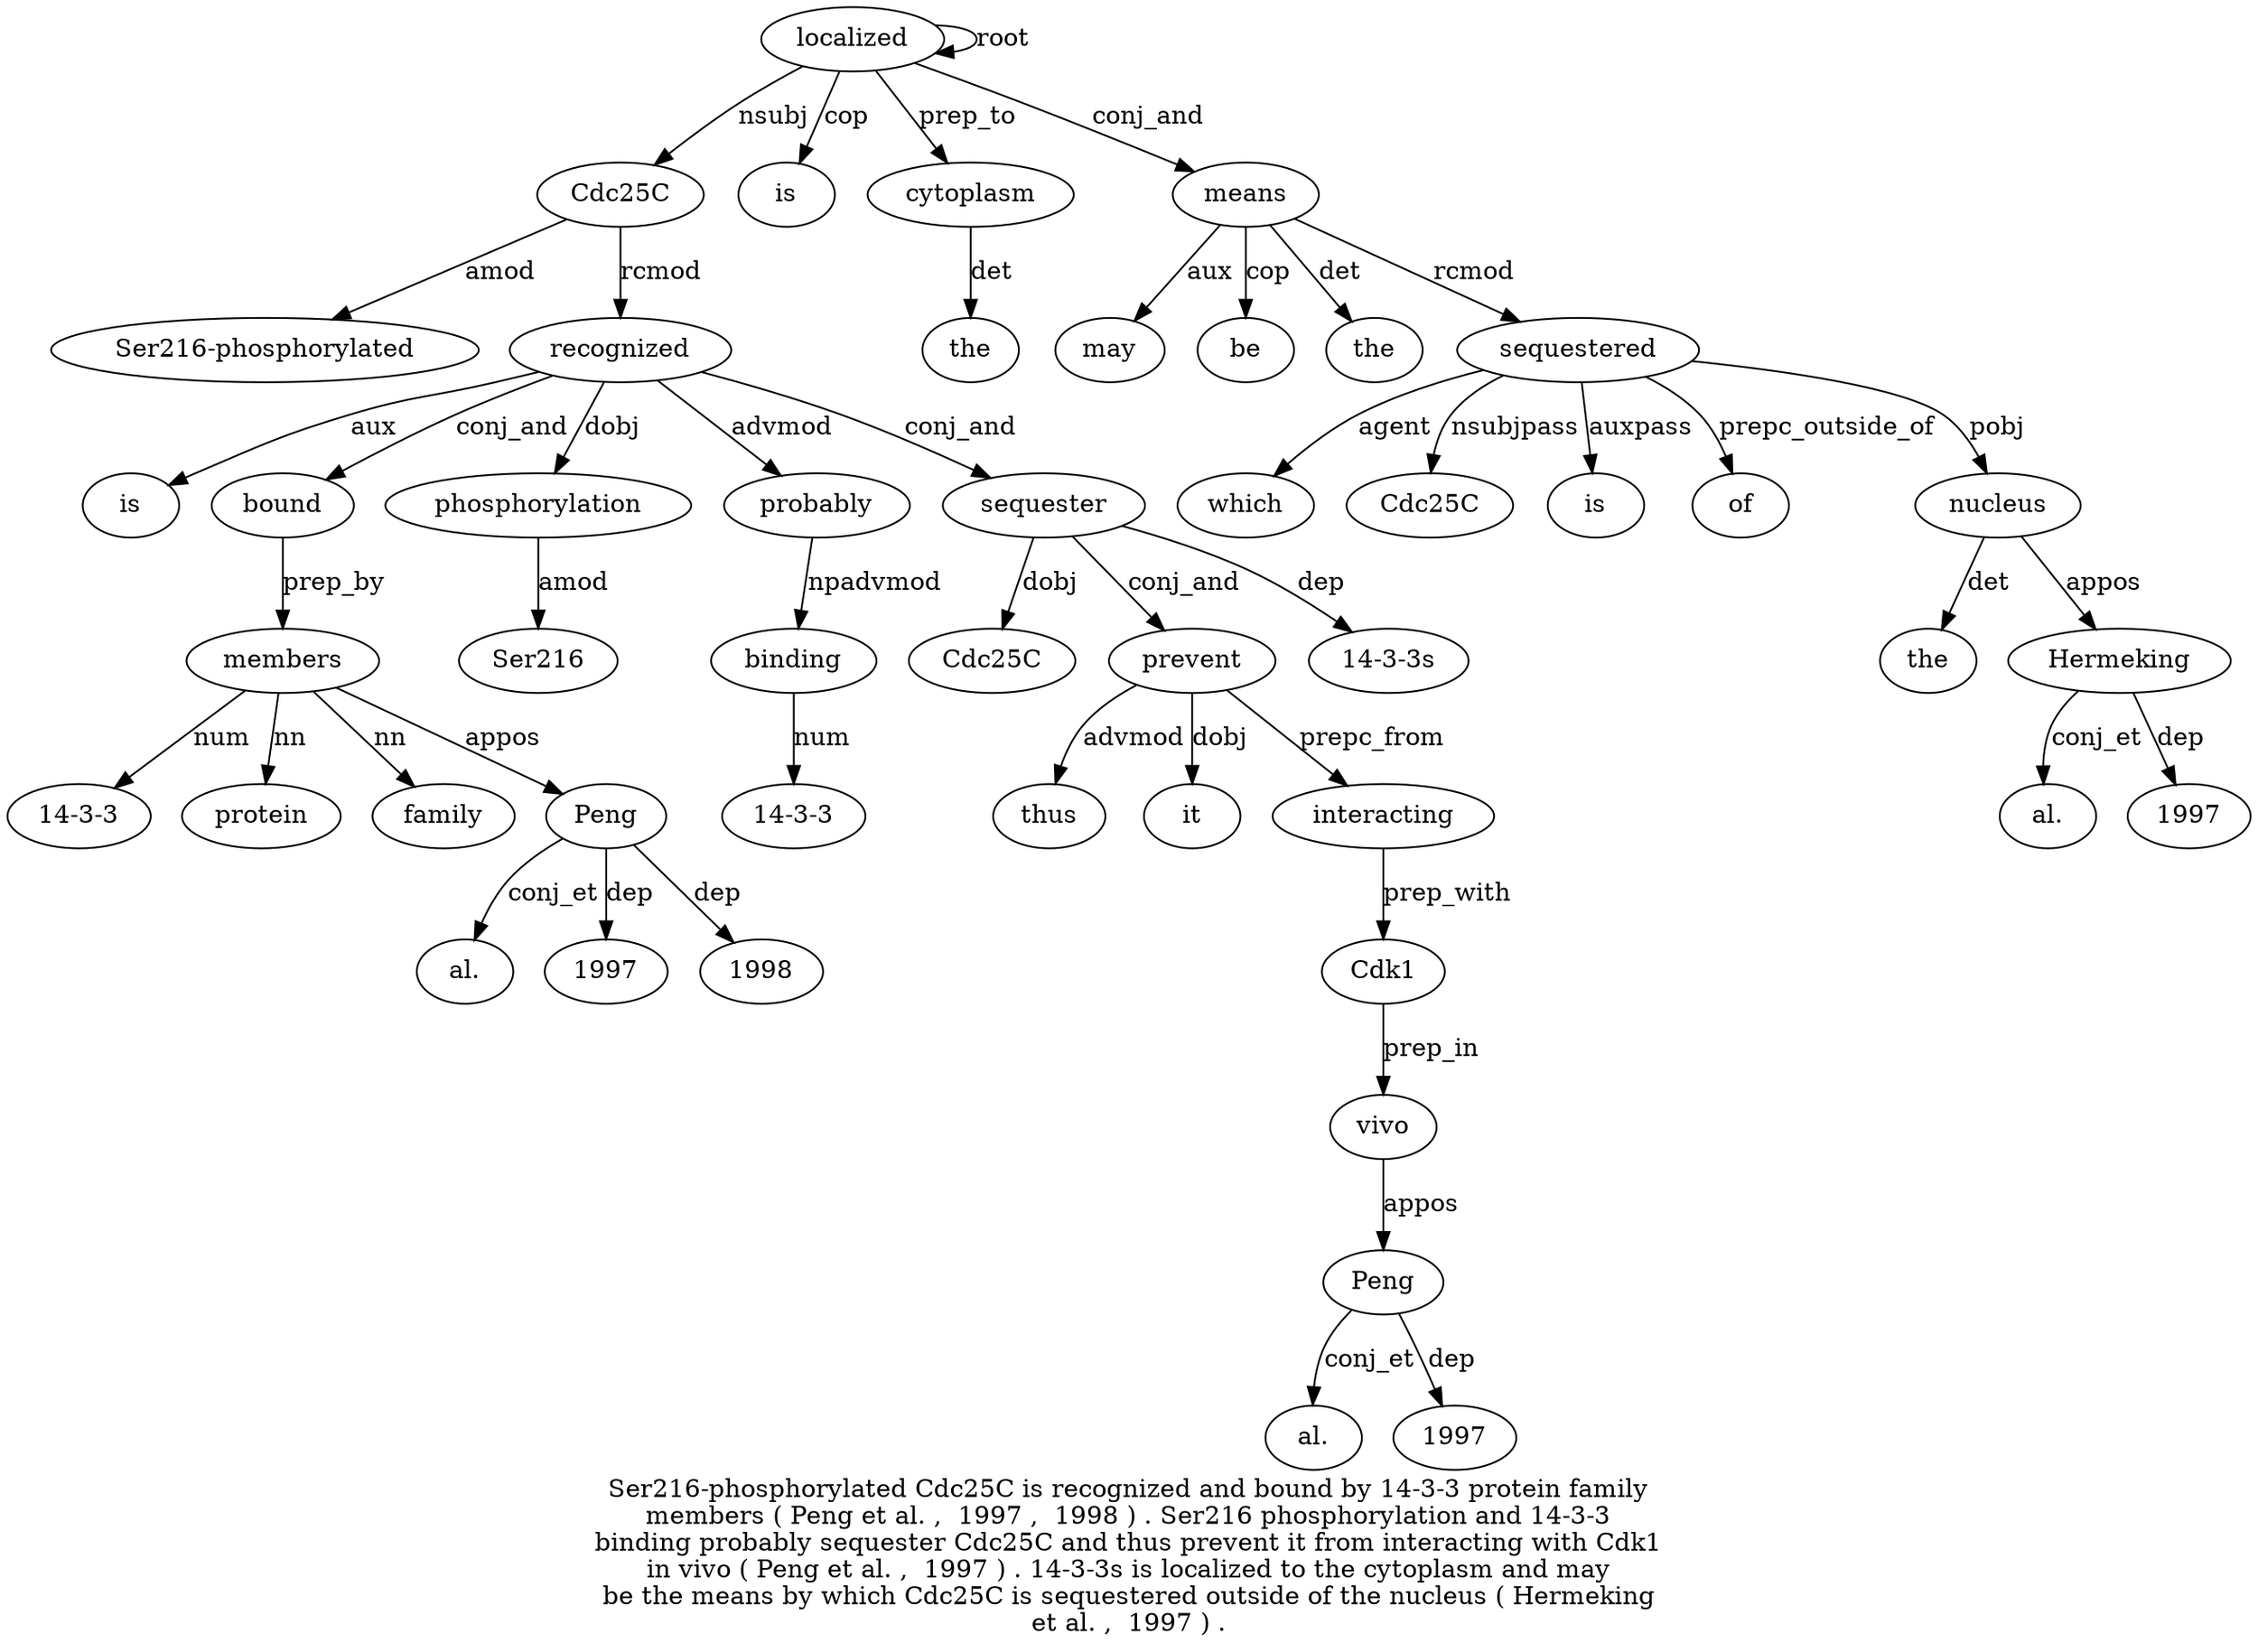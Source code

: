digraph "Ser216-phosphorylated Cdc25C is recognized and bound by 14-3-3 protein family members ( Peng et al. ,  1997 ,  1998 ) . Ser216 phosphorylation and 14-3-3 binding probably sequester Cdc25C and thus prevent it from interacting with Cdk1 in vivo ( Peng et al. ,  1997 ) . 14-3-3s is localized to the cytoplasm and may be the means by which Cdc25C is sequestered outside of the nucleus ( Hermeking et al. ,  1997 ) ." {
label="Ser216-phosphorylated Cdc25C is recognized and bound by 14-3-3 protein family
members ( Peng et al. ,  1997 ,  1998 ) . Ser216 phosphorylation and 14-3-3
binding probably sequester Cdc25C and thus prevent it from interacting with Cdk1
in vivo ( Peng et al. ,  1997 ) . 14-3-3s is localized to the cytoplasm and may
be the means by which Cdc25C is sequestered outside of the nucleus ( Hermeking
et al. ,  1997 ) .";
Cdc25C [style=filled, fillcolor=white, label=Cdc25C];
"Ser216-phosphorylated" [style=filled, fillcolor=white, label="Ser216-phosphorylated"];
Cdc25C -> "Ser216-phosphorylated"  [label=amod];
localized50 [style=filled, fillcolor=white, label=localized];
localized50 -> Cdc25C  [label=nsubj];
recognized4 [style=filled, fillcolor=white, label=recognized];
is3 [style=filled, fillcolor=white, label=is];
recognized4 -> is3  [label=aux];
Cdc25C -> recognized4  [label=rcmod];
bound6 [style=filled, fillcolor=white, label=bound];
recognized4 -> bound6  [label=conj_and];
members11 [style=filled, fillcolor=white, label=members];
"14-3-38" [style=filled, fillcolor=white, label="14-3-3"];
members11 -> "14-3-38"  [label=num];
protein9 [style=filled, fillcolor=white, label=protein];
members11 -> protein9  [label=nn];
family10 [style=filled, fillcolor=white, label=family];
members11 -> family10  [label=nn];
bound6 -> members11  [label=prep_by];
Peng13 [style=filled, fillcolor=white, label=Peng];
members11 -> Peng13  [label=appos];
"al.15" [style=filled, fillcolor=white, label="al."];
Peng13 -> "al.15"  [label=conj_et];
1997 [style=filled, fillcolor=white, label=1997];
Peng13 -> 1997  [label=dep];
1998 [style=filled, fillcolor=white, label=1998];
Peng13 -> 1998  [label=dep];
phosphorylation23 [style=filled, fillcolor=white, label=phosphorylation];
Ser216 [style=filled, fillcolor=white, label=Ser216];
phosphorylation23 -> Ser216  [label=amod];
recognized4 -> phosphorylation23  [label=dobj];
binding26 [style=filled, fillcolor=white, label=binding];
"14-3-325" [style=filled, fillcolor=white, label="14-3-3"];
binding26 -> "14-3-325"  [label=num];
probably27 [style=filled, fillcolor=white, label=probably];
probably27 -> binding26  [label=npadvmod];
recognized4 -> probably27  [label=advmod];
sequester28 [style=filled, fillcolor=white, label=sequester];
recognized4 -> sequester28  [label=conj_and];
Cdc25C29 [style=filled, fillcolor=white, label=Cdc25C];
sequester28 -> Cdc25C29  [label=dobj];
prevent32 [style=filled, fillcolor=white, label=prevent];
thus31 [style=filled, fillcolor=white, label=thus];
prevent32 -> thus31  [label=advmod];
sequester28 -> prevent32  [label=conj_and];
it33 [style=filled, fillcolor=white, label=it];
prevent32 -> it33  [label=dobj];
interacting35 [style=filled, fillcolor=white, label=interacting];
prevent32 -> interacting35  [label=prepc_from];
Cdk137 [style=filled, fillcolor=white, label=Cdk1];
interacting35 -> Cdk137  [label=prep_with];
vivo39 [style=filled, fillcolor=white, label=vivo];
Cdk137 -> vivo39  [label=prep_in];
Peng41 [style=filled, fillcolor=white, label=Peng];
vivo39 -> Peng41  [label=appos];
"al.43" [style=filled, fillcolor=white, label="al."];
Peng41 -> "al.43"  [label=conj_et];
199745 [style=filled, fillcolor=white, label=1997];
Peng41 -> 199745  [label=dep];
"14-3-3s8" [style=filled, fillcolor=white, label="14-3-3s"];
sequester28 -> "14-3-3s8"  [label=dep];
is49 [style=filled, fillcolor=white, label=is];
localized50 -> is49  [label=cop];
localized50 -> localized50  [label=root];
cytoplasm53 [style=filled, fillcolor=white, label=cytoplasm];
the52 [style=filled, fillcolor=white, label=the];
cytoplasm53 -> the52  [label=det];
localized50 -> cytoplasm53  [label=prep_to];
means58 [style=filled, fillcolor=white, label=means];
may55 [style=filled, fillcolor=white, label=may];
means58 -> may55  [label=aux];
be56 [style=filled, fillcolor=white, label=be];
means58 -> be56  [label=cop];
the57 [style=filled, fillcolor=white, label=the];
means58 -> the57  [label=det];
localized50 -> means58  [label=conj_and];
sequestered63 [style=filled, fillcolor=white, label=sequestered];
which60 [style=filled, fillcolor=white, label=which];
sequestered63 -> which60  [label=agent];
Cdc25C61 [style=filled, fillcolor=white, label=Cdc25C];
sequestered63 -> Cdc25C61  [label=nsubjpass];
is62 [style=filled, fillcolor=white, label=is];
sequestered63 -> is62  [label=auxpass];
means58 -> sequestered63  [label=rcmod];
of65 [style=filled, fillcolor=white, label=of];
sequestered63 -> of65  [label=prepc_outside_of];
nucleus67 [style=filled, fillcolor=white, label=nucleus];
the66 [style=filled, fillcolor=white, label=the];
nucleus67 -> the66  [label=det];
sequestered63 -> nucleus67  [label=pobj];
Hermeking69 [style=filled, fillcolor=white, label=Hermeking];
nucleus67 -> Hermeking69  [label=appos];
"al.71" [style=filled, fillcolor=white, label="al."];
Hermeking69 -> "al.71"  [label=conj_et];
199773 [style=filled, fillcolor=white, label=1997];
Hermeking69 -> 199773  [label=dep];
}
